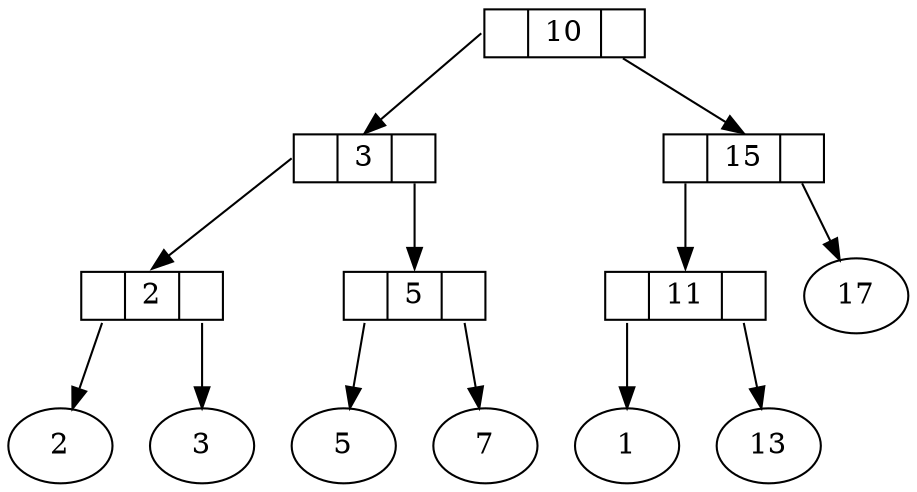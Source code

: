 digraph NodeOriented {
    splines=false
    a:f0 -> b:f1;
    a:f2 -> c:f1;
    b:f0 -> d:f1;
    b:f2 -> e:f1;
    c:f0 -> f:f1;

    c:f2 -> g;
    d:f0 -> h;
    d:f2 -> i;
    e:f0 -> j;
    e:f2 -> k;
    f:f0 -> l;
    f:f2 -> m;

    a[label="<f0> | <f1>10 | <f2>", shape=record, height=.1]
    b[label="<f0> | <f1> 3 | <f2>", shape=record, height=.1]
    c[label="<f0> | <f1>15 | <f2>", shape=record, height=.1]
    d[label="<f0> | <f1> 2 | <f2>", shape=record, height=.1]
    e[label="<f0> | <f1> 5 | <f2>", shape=record, height=.1]
    f[label="<f0> | <f1>11 | <f2>", shape=record, height=.1]
    g[label=17, height=.5, width=.7]
    h[label= 2, height=.5, width=.7]
    i[label= 3, height=.5, width=.7]
    j[label= 5, height=.5, width=.7]
    k[label= 7, height=.5, width=.7]
    l[label= 1, height=.5, width=.7]
    m[label=13, height=.5, width=.7]
}